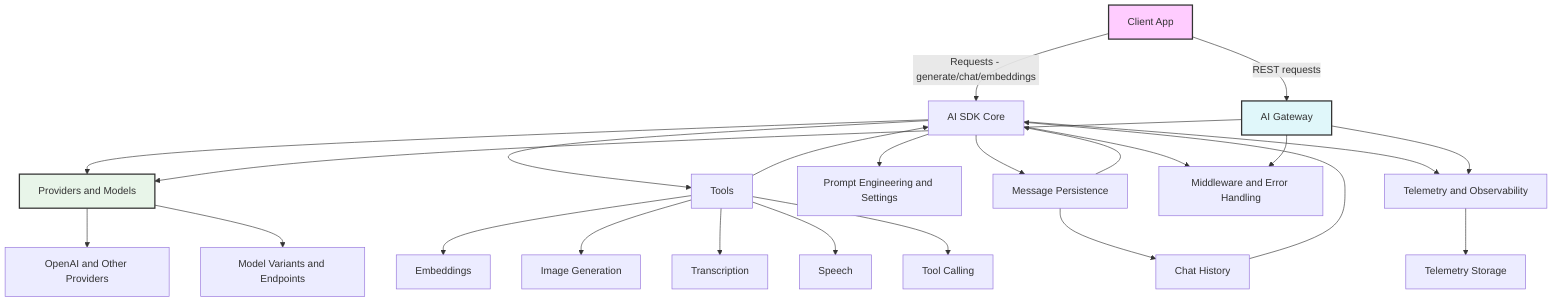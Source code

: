 %% Mermaid system architecture diagram
graph TD
    ClientApp[Client App]
    A[AI SDK Core]
    B[AI Gateway]
    C[Providers and Models]
    D[Tools]
    E[Prompt Engineering and Settings]
    F[Message Persistence]
    G[OpenAI and Other Providers]
    H[Model Variants and Endpoints]
    I[Embeddings]
    J[Image Generation]
    K[Transcription]
    L[Speech]
    M[Tool Calling]
    N[Middleware and Error Handling]
    O[Telemetry and Observability]
    P[Telemetry Storage]
    Q[Chat History]

    ClientApp -->|Requests - generate/chat/embeddings| A
    ClientApp -->|REST requests| B
    A --> C
    B --> C
    A --> D
    D --> A
    A --> E
    A --> F
    F --> A
    C --> G
    C --> H
    D --> I
    D --> J
    D --> K
    D --> L
    D --> M
    A --> N
    B --> N
    A --> O
    B --> O
    O --> P
    F --> Q
    Q --> A

    style ClientApp fill:#ffccff,stroke:#333,stroke-width:2px
    style B fill:#e0f7fa,stroke:#333,stroke-width:2px
    style C fill:#e8f5e9,stroke:#333,stroke-width:2px